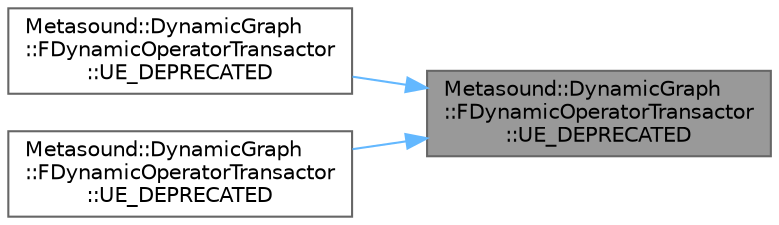 digraph "Metasound::DynamicGraph::FDynamicOperatorTransactor::UE_DEPRECATED"
{
 // INTERACTIVE_SVG=YES
 // LATEX_PDF_SIZE
  bgcolor="transparent";
  edge [fontname=Helvetica,fontsize=10,labelfontname=Helvetica,labelfontsize=10];
  node [fontname=Helvetica,fontsize=10,shape=box,height=0.2,width=0.4];
  rankdir="RL";
  Node1 [id="Node000001",label="Metasound::DynamicGraph\l::FDynamicOperatorTransactor\l::UE_DEPRECATED",height=0.2,width=0.4,color="gray40", fillcolor="grey60", style="filled", fontcolor="black",tooltip="Create a queue for communication with a dynamic operator."];
  Node1 -> Node2 [id="edge1_Node000001_Node000002",dir="back",color="steelblue1",style="solid",tooltip=" "];
  Node2 [id="Node000002",label="Metasound::DynamicGraph\l::FDynamicOperatorTransactor\l::UE_DEPRECATED",height=0.2,width=0.4,color="grey40", fillcolor="white", style="filled",URL="$de/d9f/classMetasound_1_1DynamicGraph_1_1FDynamicOperatorTransactor.html#a96b6cb6e5ed2e88451358bbd25ac40f7",tooltip=" "];
  Node1 -> Node3 [id="edge2_Node000001_Node000003",dir="back",color="steelblue1",style="solid",tooltip=" "];
  Node3 [id="Node000003",label="Metasound::DynamicGraph\l::FDynamicOperatorTransactor\l::UE_DEPRECATED",height=0.2,width=0.4,color="grey40", fillcolor="white", style="filled",URL="$de/d9f/classMetasound_1_1DynamicGraph_1_1FDynamicOperatorTransactor.html#a87702ec6b40c3df3f635fca66315a145",tooltip=" "];
}
